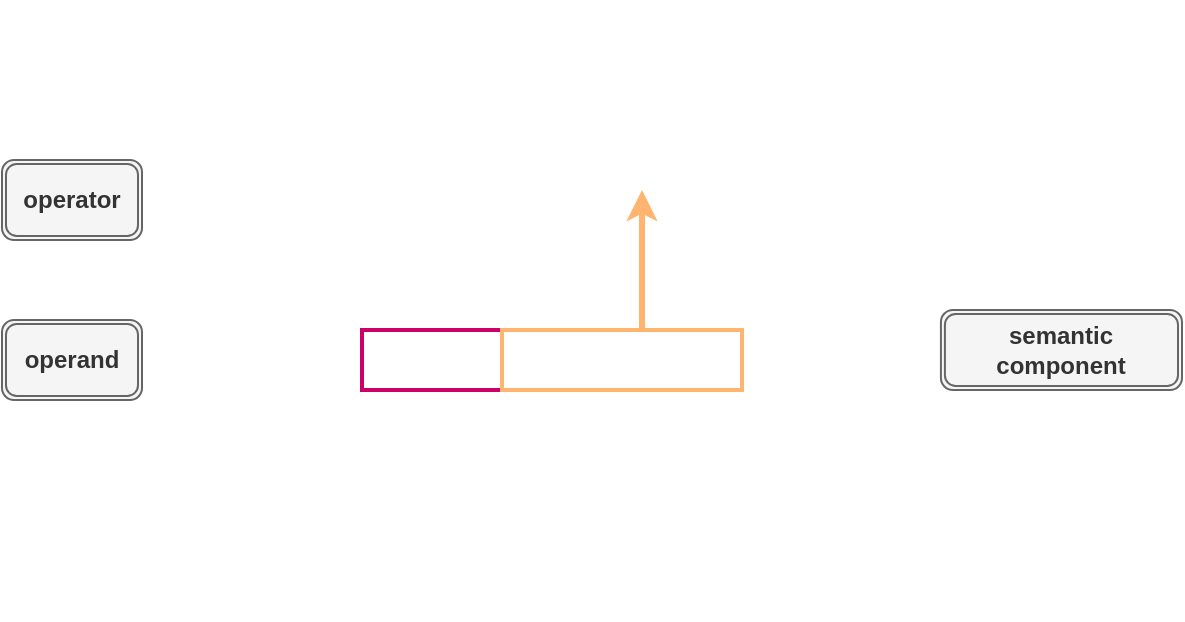 <mxfile version="17.2.2" type="github">
  <diagram id="knWczhrapMIirLDeCAfI" name="Page-1">
    <mxGraphModel dx="782" dy="548" grid="1" gridSize="10" guides="1" tooltips="1" connect="1" arrows="1" fold="1" page="1" pageScale="1" pageWidth="827" pageHeight="1169" math="0" shadow="0">
      <root>
        <mxCell id="0" />
        <mxCell id="1" parent="0" />
        <mxCell id="IYxswr12Z-hXtfokX92H-4" value="" style="shape=image;imageAspect=0;aspect=fixed;verticalLabelPosition=bottom;verticalAlign=top;image=https://sicp.sourceacademy.org/img_original/ch2-Z-G-6.svg;perimeterSpacing=0;imageBackground=none;imageBorder=none;" vertex="1" parent="1">
          <mxGeometry x="180" y="360" width="399.46" height="310" as="geometry" />
        </mxCell>
        <mxCell id="IYxswr12Z-hXtfokX92H-5" value="&lt;b&gt;operand&lt;/b&gt;" style="shape=ext;double=1;rounded=1;whiteSpace=wrap;html=1;strokeColor=#666666;fillColor=#f5f5f5;fontColor=#333333;" vertex="1" parent="1">
          <mxGeometry x="110" y="520" width="70" height="40" as="geometry" />
        </mxCell>
        <mxCell id="IYxswr12Z-hXtfokX92H-6" value="&lt;b&gt;operator&lt;/b&gt;" style="shape=ext;double=1;rounded=1;whiteSpace=wrap;html=1;strokeColor=#666666;fillColor=#f5f5f5;fontColor=#333333;" vertex="1" parent="1">
          <mxGeometry x="110" y="440" width="70" height="40" as="geometry" />
        </mxCell>
        <mxCell id="IYxswr12Z-hXtfokX92H-7" value="" style="rounded=0;whiteSpace=wrap;html=1;strokeColor=#CC0066;fillColor=none;strokeWidth=2;" vertex="1" parent="1">
          <mxGeometry x="290" y="525" width="70" height="30" as="geometry" />
        </mxCell>
        <mxCell id="IYxswr12Z-hXtfokX92H-8" value="" style="rounded=0;whiteSpace=wrap;html=1;strokeColor=#FFB570;fillColor=none;strokeWidth=2;" vertex="1" parent="1">
          <mxGeometry x="360" y="525" width="120" height="30" as="geometry" />
        </mxCell>
        <mxCell id="IYxswr12Z-hXtfokX92H-10" value="" style="endArrow=classic;html=1;rounded=0;strokeColor=#FFB570;strokeWidth=3;" edge="1" parent="1">
          <mxGeometry width="50" height="50" relative="1" as="geometry">
            <mxPoint x="430" y="525" as="sourcePoint" />
            <mxPoint x="430" y="455" as="targetPoint" />
          </mxGeometry>
        </mxCell>
        <mxCell id="IYxswr12Z-hXtfokX92H-14" value="&lt;b&gt;semantic component&lt;/b&gt;" style="shape=ext;double=1;rounded=1;whiteSpace=wrap;html=1;strokeColor=#666666;fillColor=#f5f5f5;fontColor=#333333;" vertex="1" parent="1">
          <mxGeometry x="579.46" y="515" width="120.54" height="40" as="geometry" />
        </mxCell>
      </root>
    </mxGraphModel>
  </diagram>
</mxfile>
